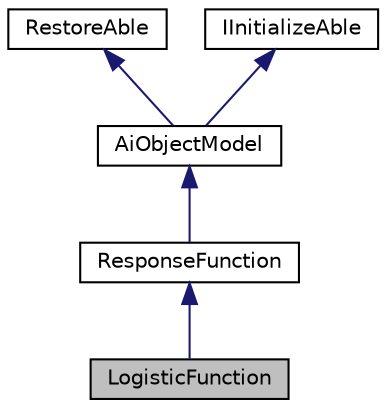 digraph "LogisticFunction"
{
 // LATEX_PDF_SIZE
  edge [fontname="Helvetica",fontsize="10",labelfontname="Helvetica",labelfontsize="10"];
  node [fontname="Helvetica",fontsize="10",shape=record];
  Node1 [label="LogisticFunction",height=0.2,width=0.4,color="black", fillcolor="grey75", style="filled", fontcolor="black",tooltip=" "];
  Node2 -> Node1 [dir="back",color="midnightblue",fontsize="10",style="solid"];
  Node2 [label="ResponseFunction",height=0.2,width=0.4,color="black", fillcolor="white", style="filled",URL="$class_response_function.html",tooltip=" "];
  Node3 -> Node2 [dir="back",color="midnightblue",fontsize="10",style="solid"];
  Node3 [label="AiObjectModel",height=0.2,width=0.4,color="black", fillcolor="white", style="filled",URL="$class_ai_object_model.html",tooltip=" "];
  Node4 -> Node3 [dir="back",color="midnightblue",fontsize="10",style="solid"];
  Node4 [label="RestoreAble",height=0.2,width=0.4,color="black", fillcolor="white", style="filled",URL="$class_restore_able.html",tooltip=" "];
  Node5 -> Node3 [dir="back",color="midnightblue",fontsize="10",style="solid"];
  Node5 [label="IInitializeAble",height=0.2,width=0.4,color="black", fillcolor="white", style="filled",tooltip=" "];
}
